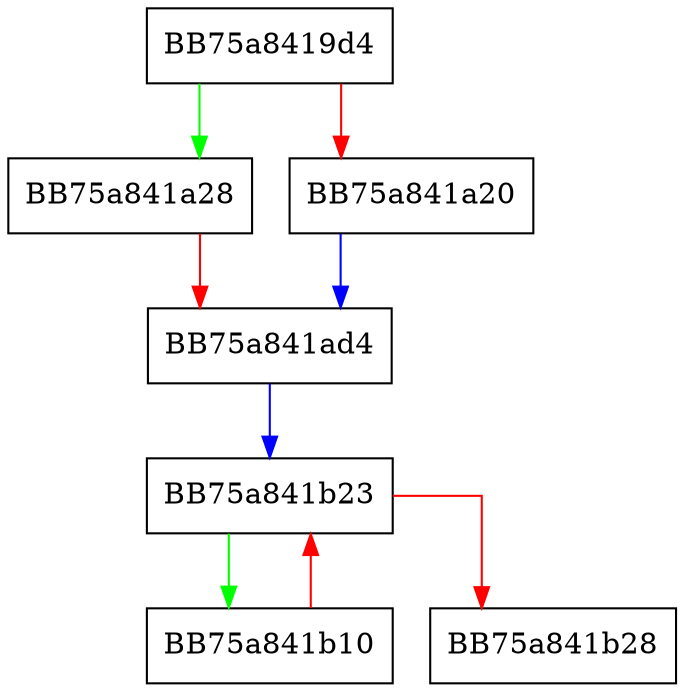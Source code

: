 digraph AddRegistryEvidence {
  node [shape="box"];
  graph [splines=ortho];
  BB75a8419d4 -> BB75a841a28 [color="green"];
  BB75a8419d4 -> BB75a841a20 [color="red"];
  BB75a841a20 -> BB75a841ad4 [color="blue"];
  BB75a841a28 -> BB75a841ad4 [color="red"];
  BB75a841ad4 -> BB75a841b23 [color="blue"];
  BB75a841b10 -> BB75a841b23 [color="red"];
  BB75a841b23 -> BB75a841b10 [color="green"];
  BB75a841b23 -> BB75a841b28 [color="red"];
}